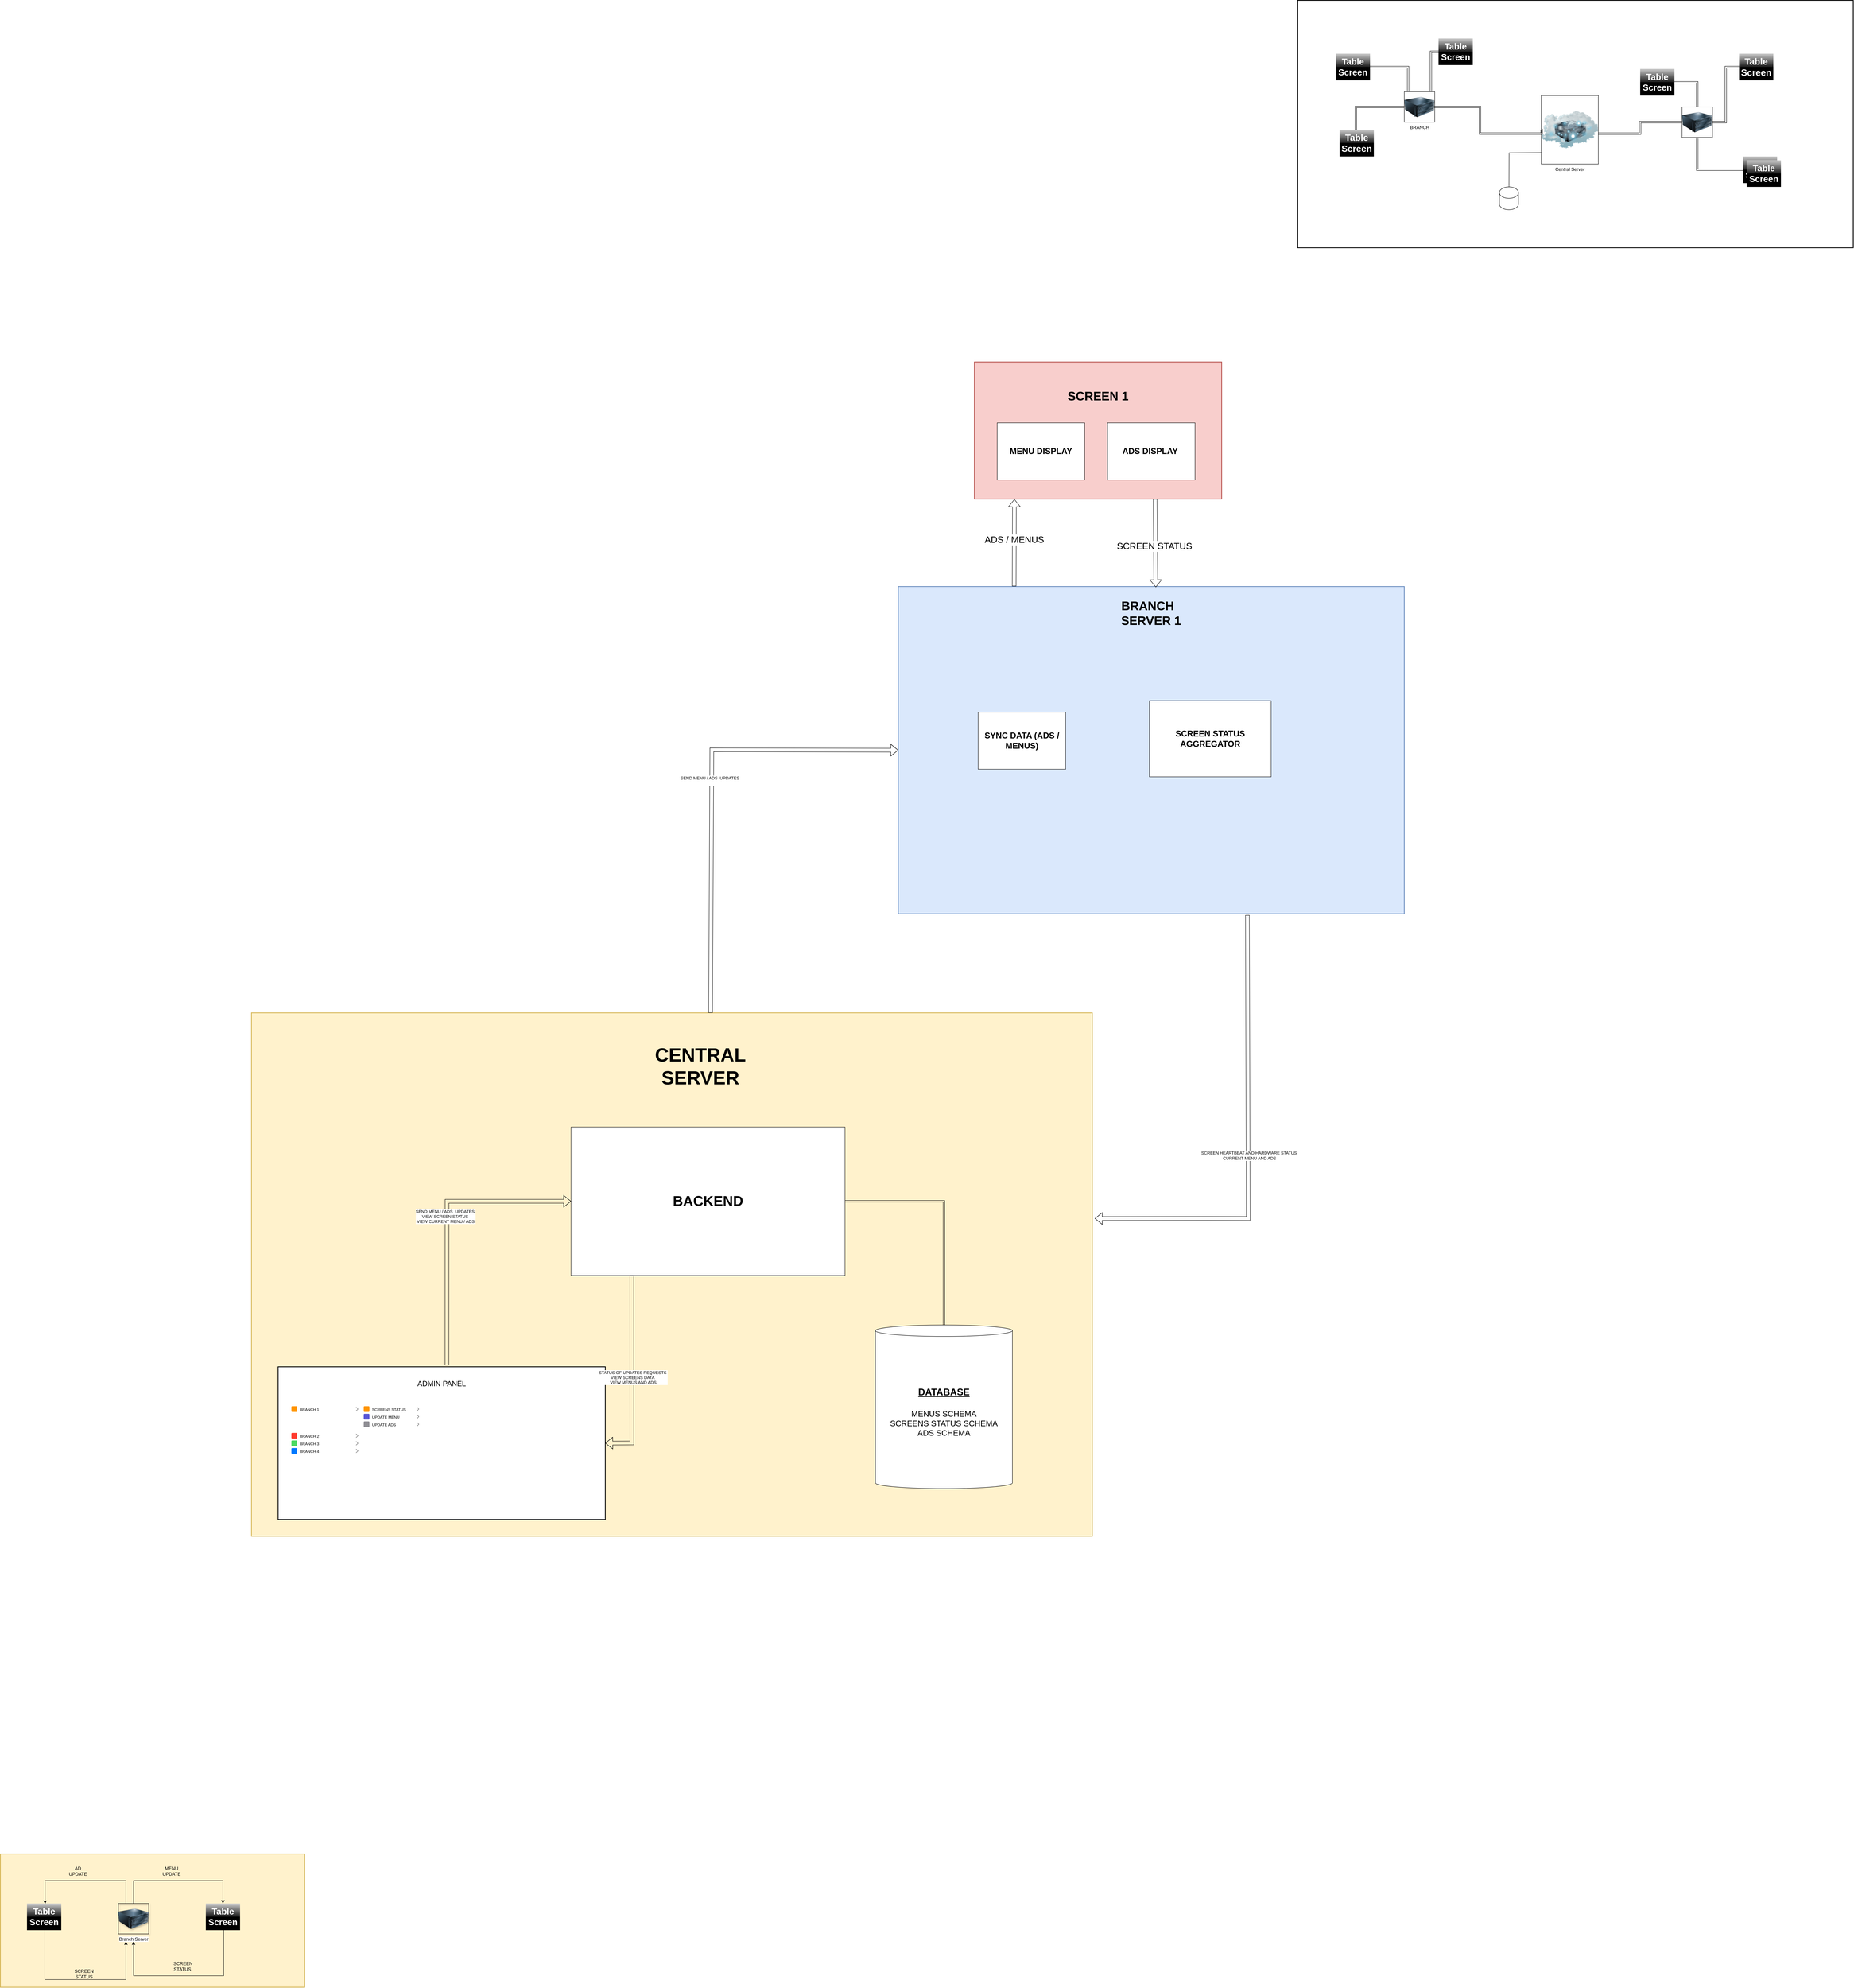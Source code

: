 <mxfile version="24.0.2" type="device">
  <diagram name="Page-1" id="e3a06f82-3646-2815-327d-82caf3d4e204">
    <mxGraphModel dx="17367" dy="10068" grid="1" gridSize="10" guides="1" tooltips="1" connect="1" arrows="1" fold="1" page="1" pageScale="1.5" pageWidth="1169" pageHeight="826" background="none" math="0" shadow="0">
      <root>
        <mxCell id="0" style=";html=1;" />
        <mxCell id="1" style=";html=1;" parent="0" />
        <mxCell id="niRnwTXEPSCgCutxQzIc-250" value="" style="rounded=0;whiteSpace=wrap;html=1;fillColor=#fff2cc;strokeColor=#d6b656;strokeWidth=2;" parent="1" vertex="1">
          <mxGeometry x="-2390" y="520" width="2210" height="1375" as="geometry" />
        </mxCell>
        <mxCell id="niRnwTXEPSCgCutxQzIc-71" value="" style="rounded=0;whiteSpace=wrap;html=1;strokeWidth=2;" parent="1" vertex="1">
          <mxGeometry x="360" y="-2140" width="1460" height="650" as="geometry" />
        </mxCell>
        <mxCell id="niRnwTXEPSCgCutxQzIc-80" style="edgeStyle=orthogonalEdgeStyle;rounded=0;orthogonalLoop=1;jettySize=auto;html=1;" parent="1" edge="1">
          <mxGeometry relative="1" as="geometry">
            <mxPoint x="1000" y="-1740" as="sourcePoint" />
            <mxPoint x="914.985" y="-1590" as="targetPoint" />
          </mxGeometry>
        </mxCell>
        <mxCell id="niRnwTXEPSCgCutxQzIc-2" value="Central Server" style="image;html=1;image=img/lib/clip_art/networking/Cloud_Server_128x128.png;rotation=0;imageBorder=default;" parent="1" vertex="1">
          <mxGeometry x="1000" y="-1890" width="150" height="180" as="geometry" />
        </mxCell>
        <mxCell id="niRnwTXEPSCgCutxQzIc-3" value="" style="image;html=1;image=img/lib/clip_art/computers/Server_128x128.png;imageBorder=default;align=center;" parent="1" vertex="1">
          <mxGeometry x="1370" y="-1860" width="80" height="80" as="geometry" />
        </mxCell>
        <mxCell id="niRnwTXEPSCgCutxQzIc-58" style="edgeStyle=orthogonalEdgeStyle;rounded=0;orthogonalLoop=1;jettySize=auto;html=1;entryX=1;entryY=0.5;entryDx=0;entryDy=0;shape=link;" parent="1" source="niRnwTXEPSCgCutxQzIc-9" target="niRnwTXEPSCgCutxQzIc-3" edge="1">
          <mxGeometry relative="1" as="geometry" />
        </mxCell>
        <mxCell id="niRnwTXEPSCgCutxQzIc-9" value="&lt;font style=&quot;font-size: 24px;&quot;&gt;&lt;b style=&quot;&quot;&gt;Table&lt;/b&gt;&lt;/font&gt;&lt;div style=&quot;font-size: 24px;&quot;&gt;&lt;font style=&quot;font-size: 24px;&quot;&gt;&lt;b style=&quot;&quot;&gt;Screen&lt;/b&gt;&lt;/font&gt;&lt;/div&gt;" style="strokeWidth=1;html=1;shadow=0;dashed=0;shape=mxgraph.ios.iScreenNameBar;fillColor2=#000000;fillColor3=#ffffff;buttonText=;fontColor=#ffffff;fontSize=10;whiteSpace=wrap;align=center;sketch=0;" parent="1" vertex="1">
          <mxGeometry x="1520" y="-2000" width="90" height="70" as="geometry" />
        </mxCell>
        <mxCell id="niRnwTXEPSCgCutxQzIc-23" style="edgeStyle=orthogonalEdgeStyle;rounded=0;orthogonalLoop=1;jettySize=auto;html=1;shape=link;" parent="1" source="niRnwTXEPSCgCutxQzIc-20" target="niRnwTXEPSCgCutxQzIc-3" edge="1">
          <mxGeometry relative="1" as="geometry" />
        </mxCell>
        <mxCell id="niRnwTXEPSCgCutxQzIc-20" value="&lt;font style=&quot;font-size: 23px;&quot;&gt;&lt;b style=&quot;&quot;&gt;Table&lt;/b&gt;&lt;/font&gt;&lt;div style=&quot;font-size: 23px;&quot;&gt;&lt;font style=&quot;font-size: 23px;&quot;&gt;&lt;b style=&quot;&quot;&gt;Screen&lt;/b&gt;&lt;/font&gt;&lt;/div&gt;" style="strokeWidth=1;html=1;shadow=0;dashed=0;shape=mxgraph.ios.iScreenNameBar;fillColor2=#000000;fillColor3=#ffffff;buttonText=;fontColor=#ffffff;fontSize=10;whiteSpace=wrap;align=center;sketch=0;" parent="1" vertex="1">
          <mxGeometry x="1260" y="-1960" width="90" height="70" as="geometry" />
        </mxCell>
        <mxCell id="niRnwTXEPSCgCutxQzIc-25" style="edgeStyle=orthogonalEdgeStyle;rounded=0;orthogonalLoop=1;jettySize=auto;html=1;entryX=0.5;entryY=1;entryDx=0;entryDy=0;shape=link;" parent="1" source="niRnwTXEPSCgCutxQzIc-24" target="niRnwTXEPSCgCutxQzIc-3" edge="1">
          <mxGeometry relative="1" as="geometry" />
        </mxCell>
        <mxCell id="niRnwTXEPSCgCutxQzIc-24" value="&lt;font style=&quot;font-size: 23px;&quot;&gt;&lt;b style=&quot;&quot;&gt;Table&lt;/b&gt;&lt;/font&gt;&lt;div style=&quot;font-size: 23px;&quot;&gt;&lt;font style=&quot;font-size: 23px;&quot;&gt;&lt;b style=&quot;&quot;&gt;Screen&lt;/b&gt;&lt;/font&gt;&lt;/div&gt;" style="strokeWidth=1;html=1;shadow=0;dashed=0;shape=mxgraph.ios.iScreenNameBar;fillColor2=#000000;fillColor3=#ffffff;buttonText=;fontColor=#ffffff;fontSize=10;whiteSpace=wrap;align=center;sketch=0;" parent="1" vertex="1">
          <mxGeometry x="1530" y="-1730" width="90" height="70" as="geometry" />
        </mxCell>
        <mxCell id="niRnwTXEPSCgCutxQzIc-41" style="edgeStyle=orthogonalEdgeStyle;rounded=0;orthogonalLoop=1;jettySize=auto;html=1;shape=link;" parent="1" edge="1">
          <mxGeometry relative="1" as="geometry">
            <mxPoint x="700" y="-1860" as="sourcePoint" />
            <mxPoint x="1000" y="-1800" as="targetPoint" />
            <Array as="points">
              <mxPoint x="839" y="-1860" />
              <mxPoint x="839" y="-1790" />
              <mxPoint x="1001" y="-1790" />
              <mxPoint x="1001" y="-1800" />
            </Array>
          </mxGeometry>
        </mxCell>
        <mxCell id="niRnwTXEPSCgCutxQzIc-33" value="BRANCH" style="image;html=1;image=img/lib/clip_art/computers/Server_128x128.png;imageBorder=default;" parent="1" vertex="1">
          <mxGeometry x="640" y="-1900" width="80" height="80" as="geometry" />
        </mxCell>
        <mxCell id="niRnwTXEPSCgCutxQzIc-35" value="&lt;font style=&quot;font-size: 24px;&quot;&gt;&lt;b style=&quot;&quot;&gt;Table&lt;/b&gt;&lt;/font&gt;&lt;div style=&quot;font-size: 24px;&quot;&gt;&lt;font style=&quot;font-size: 24px;&quot;&gt;&lt;b style=&quot;&quot;&gt;Screen&lt;/b&gt;&lt;/font&gt;&lt;/div&gt;" style="strokeWidth=1;html=1;shadow=0;dashed=0;shape=mxgraph.ios.iScreenNameBar;fillColor2=#000000;fillColor3=#ffffff;buttonText=;fontColor=#ffffff;fontSize=10;whiteSpace=wrap;align=center;sketch=0;" parent="1" vertex="1">
          <mxGeometry x="470" y="-1800" width="90" height="70" as="geometry" />
        </mxCell>
        <mxCell id="niRnwTXEPSCgCutxQzIc-36" style="edgeStyle=orthogonalEdgeStyle;rounded=0;orthogonalLoop=1;jettySize=auto;html=1;shape=link;" parent="1" source="niRnwTXEPSCgCutxQzIc-37" target="niRnwTXEPSCgCutxQzIc-33" edge="1">
          <mxGeometry relative="1" as="geometry">
            <Array as="points">
              <mxPoint x="650" y="-1965" />
            </Array>
          </mxGeometry>
        </mxCell>
        <mxCell id="niRnwTXEPSCgCutxQzIc-37" value="&lt;font style=&quot;font-size: 23px;&quot;&gt;&lt;b style=&quot;&quot;&gt;Table&lt;/b&gt;&lt;/font&gt;&lt;div style=&quot;font-size: 23px;&quot;&gt;&lt;font style=&quot;font-size: 23px;&quot;&gt;&lt;b style=&quot;&quot;&gt;Screen&lt;/b&gt;&lt;/font&gt;&lt;/div&gt;" style="strokeWidth=1;html=1;shadow=0;dashed=0;shape=mxgraph.ios.iScreenNameBar;fillColor2=#000000;fillColor3=#ffffff;buttonText=;fontColor=#ffffff;fontSize=10;whiteSpace=wrap;align=center;sketch=0;" parent="1" vertex="1">
          <mxGeometry x="460" y="-2000" width="90" height="70" as="geometry" />
        </mxCell>
        <mxCell id="niRnwTXEPSCgCutxQzIc-40" style="edgeStyle=orthogonalEdgeStyle;rounded=0;orthogonalLoop=1;jettySize=auto;html=1;exitX=0.475;exitY=0.003;exitDx=0;exitDy=0;entryX=0;entryY=0.5;entryDx=0;entryDy=0;exitPerimeter=0;shape=link;" parent="1" source="niRnwTXEPSCgCutxQzIc-35" target="niRnwTXEPSCgCutxQzIc-33" edge="1">
          <mxGeometry relative="1" as="geometry" />
        </mxCell>
        <mxCell id="niRnwTXEPSCgCutxQzIc-63" style="edgeStyle=orthogonalEdgeStyle;rounded=0;orthogonalLoop=1;jettySize=auto;html=1;shape=link;" parent="1" source="niRnwTXEPSCgCutxQzIc-62" edge="1">
          <mxGeometry relative="1" as="geometry">
            <mxPoint x="710" y="-1900" as="targetPoint" />
            <Array as="points">
              <mxPoint x="710" y="-2005" />
              <mxPoint x="710" y="-1900" />
            </Array>
          </mxGeometry>
        </mxCell>
        <mxCell id="niRnwTXEPSCgCutxQzIc-62" value="&lt;font style=&quot;font-size: 23px;&quot;&gt;&lt;b style=&quot;&quot;&gt;Table&lt;/b&gt;&lt;/font&gt;&lt;div style=&quot;font-size: 23px;&quot;&gt;&lt;font style=&quot;font-size: 23px;&quot;&gt;&lt;b style=&quot;&quot;&gt;Screen&lt;/b&gt;&lt;/font&gt;&lt;/div&gt;" style="strokeWidth=1;html=1;shadow=0;dashed=0;shape=mxgraph.ios.iScreenNameBar;fillColor2=#000000;fillColor3=#ffffff;buttonText=;fontColor=#ffffff;fontSize=10;whiteSpace=wrap;align=center;sketch=0;" parent="1" vertex="1">
          <mxGeometry x="730" y="-2040" width="90" height="70" as="geometry" />
        </mxCell>
        <mxCell id="niRnwTXEPSCgCutxQzIc-64" style="edgeStyle=orthogonalEdgeStyle;rounded=0;orthogonalLoop=1;jettySize=auto;html=1;entryX=1;entryY=0.556;entryDx=0;entryDy=0;entryPerimeter=0;shape=link;" parent="1" source="niRnwTXEPSCgCutxQzIc-3" target="niRnwTXEPSCgCutxQzIc-2" edge="1">
          <mxGeometry relative="1" as="geometry" />
        </mxCell>
        <mxCell id="niRnwTXEPSCgCutxQzIc-67" value="&lt;font style=&quot;font-size: 23px;&quot;&gt;&lt;b style=&quot;&quot;&gt;Table&lt;/b&gt;&lt;/font&gt;&lt;div style=&quot;font-size: 23px;&quot;&gt;&lt;font style=&quot;font-size: 23px;&quot;&gt;&lt;b style=&quot;&quot;&gt;Screen&lt;/b&gt;&lt;/font&gt;&lt;/div&gt;" style="strokeWidth=1;html=1;shadow=0;dashed=0;shape=mxgraph.ios.iScreenNameBar;fillColor2=#000000;fillColor3=#ffffff;buttonText=;fontColor=#ffffff;fontSize=10;whiteSpace=wrap;align=center;sketch=0;" parent="1" vertex="1">
          <mxGeometry x="1540" y="-1720" width="90" height="70" as="geometry" />
        </mxCell>
        <mxCell id="niRnwTXEPSCgCutxQzIc-78" value="" style="shape=cylinder3;whiteSpace=wrap;html=1;boundedLbl=1;backgroundOutline=1;size=15;" parent="1" vertex="1">
          <mxGeometry x="890" y="-1650" width="50" height="60" as="geometry" />
        </mxCell>
        <mxCell id="niRnwTXEPSCgCutxQzIc-136" value="" style="shape=rect;strokeColor=none;fillColor=#ffffff;gradientColor=none;shadow=0;" parent="1" vertex="1">
          <mxGeometry x="-1670" y="1531" width="190" height="80" as="geometry" />
        </mxCell>
        <mxCell id="niRnwTXEPSCgCutxQzIc-137" value="BRANCH 1" style="shape=rect;strokeColor=none;fontSize=10;fontColor=#000000;resizeWidth=1;align=left;spacingLeft=25;spacingTop=2;whiteSpace=wrap;html=1;" parent="niRnwTXEPSCgCutxQzIc-136" vertex="1">
          <mxGeometry width="190" height="20" relative="1" as="geometry" />
        </mxCell>
        <mxCell id="niRnwTXEPSCgCutxQzIc-138" value="" style="shape=rect;rounded=1;rSize=3;strokeColor=none;fillColor=#FF9501;" parent="niRnwTXEPSCgCutxQzIc-137" vertex="1">
          <mxGeometry y="0.5" width="15" height="15" relative="1" as="geometry">
            <mxPoint x="5" y="-7.5" as="offset" />
          </mxGeometry>
        </mxCell>
        <mxCell id="niRnwTXEPSCgCutxQzIc-139" value="" style="shape=mxgraph.ios7.misc.right;strokeColor=#666666;" parent="niRnwTXEPSCgCutxQzIc-137" vertex="1">
          <mxGeometry x="1" y="0.5" width="5" height="10" relative="1" as="geometry">
            <mxPoint x="-15" y="-5" as="offset" />
          </mxGeometry>
        </mxCell>
        <mxCell id="niRnwTXEPSCgCutxQzIc-156" value="BRANCH 2" style="shape=rect;strokeColor=none;fontSize=10;fontColor=#000000;resizeWidth=1;align=left;spacingLeft=25;spacingTop=2;whiteSpace=wrap;html=1;" parent="niRnwTXEPSCgCutxQzIc-136" vertex="1">
          <mxGeometry width="190" height="20" relative="1" as="geometry">
            <mxPoint y="70" as="offset" />
          </mxGeometry>
        </mxCell>
        <mxCell id="niRnwTXEPSCgCutxQzIc-157" value="" style="shape=rect;rounded=1;rSize=3;strokeColor=none;fillColor=#FF3B2F;" parent="niRnwTXEPSCgCutxQzIc-156" vertex="1">
          <mxGeometry y="0.5" width="15" height="15" relative="1" as="geometry">
            <mxPoint x="5" y="-7.5" as="offset" />
          </mxGeometry>
        </mxCell>
        <mxCell id="niRnwTXEPSCgCutxQzIc-158" value="" style="shape=mxgraph.ios7.misc.right;strokeColor=#666666;" parent="niRnwTXEPSCgCutxQzIc-156" vertex="1">
          <mxGeometry x="1" y="0.5" width="5" height="10" relative="1" as="geometry">
            <mxPoint x="-15" y="-5" as="offset" />
          </mxGeometry>
        </mxCell>
        <mxCell id="niRnwTXEPSCgCutxQzIc-159" value="BRANCH 3" style="shape=rect;strokeColor=none;fontSize=10;fontColor=#000000;resizeWidth=1;align=left;spacingLeft=25;spacingTop=2;whiteSpace=wrap;html=1;" parent="niRnwTXEPSCgCutxQzIc-136" vertex="1">
          <mxGeometry width="190" height="20" relative="1" as="geometry">
            <mxPoint y="90" as="offset" />
          </mxGeometry>
        </mxCell>
        <mxCell id="niRnwTXEPSCgCutxQzIc-160" value="" style="shape=rect;rounded=1;rSize=3;strokeColor=none;fillColor=#4CDA64;" parent="niRnwTXEPSCgCutxQzIc-159" vertex="1">
          <mxGeometry y="0.5" width="15" height="15" relative="1" as="geometry">
            <mxPoint x="5" y="-7.5" as="offset" />
          </mxGeometry>
        </mxCell>
        <mxCell id="niRnwTXEPSCgCutxQzIc-161" value="" style="shape=mxgraph.ios7.misc.right;strokeColor=#666666;" parent="niRnwTXEPSCgCutxQzIc-159" vertex="1">
          <mxGeometry x="1" y="0.5" width="5" height="10" relative="1" as="geometry">
            <mxPoint x="-15" y="-5" as="offset" />
          </mxGeometry>
        </mxCell>
        <mxCell id="niRnwTXEPSCgCutxQzIc-162" value="BRANCH 4" style="shape=rect;strokeColor=none;fontSize=10;fontColor=#000000;resizeWidth=1;align=left;spacingLeft=25;spacingTop=2;whiteSpace=wrap;html=1;" parent="niRnwTXEPSCgCutxQzIc-136" vertex="1">
          <mxGeometry width="190" height="20" relative="1" as="geometry">
            <mxPoint y="110" as="offset" />
          </mxGeometry>
        </mxCell>
        <mxCell id="niRnwTXEPSCgCutxQzIc-163" value="" style="shape=rect;rounded=1;rSize=3;strokeColor=none;fillColor=#007AFF;" parent="niRnwTXEPSCgCutxQzIc-162" vertex="1">
          <mxGeometry y="0.5" width="15" height="15" relative="1" as="geometry">
            <mxPoint x="5" y="-7.5" as="offset" />
          </mxGeometry>
        </mxCell>
        <mxCell id="niRnwTXEPSCgCutxQzIc-164" value="" style="shape=mxgraph.ios7.misc.right;strokeColor=#666666;" parent="niRnwTXEPSCgCutxQzIc-162" vertex="1">
          <mxGeometry x="1" y="0.5" width="5" height="10" relative="1" as="geometry">
            <mxPoint x="-15" y="-5" as="offset" />
          </mxGeometry>
        </mxCell>
        <mxCell id="niRnwTXEPSCgCutxQzIc-155" style="edgeStyle=orthogonalEdgeStyle;rounded=0;orthogonalLoop=1;jettySize=auto;html=1;exitX=0.5;exitY=1;exitDx=0;exitDy=0;" parent="1" source="niRnwTXEPSCgCutxQzIc-136" target="niRnwTXEPSCgCutxQzIc-136" edge="1">
          <mxGeometry relative="1" as="geometry" />
        </mxCell>
        <mxCell id="niRnwTXEPSCgCutxQzIc-184" value="" style="rounded=0;whiteSpace=wrap;html=1;strokeWidth=2;" parent="1" vertex="1">
          <mxGeometry x="-2320" y="1450" width="860" height="401" as="geometry" />
        </mxCell>
        <mxCell id="niRnwTXEPSCgCutxQzIc-185" value="&lt;font style=&quot;font-size: 19px;&quot;&gt;ADMIN PANEL&lt;/font&gt;" style="text;html=1;align=center;verticalAlign=middle;whiteSpace=wrap;rounded=0;" parent="1" vertex="1">
          <mxGeometry x="-1955" y="1480" width="130" height="30" as="geometry" />
        </mxCell>
        <mxCell id="niRnwTXEPSCgCutxQzIc-186" value="" style="shape=rect;strokeColor=none;fillColor=#ffffff;gradientColor=none;shadow=0;" parent="1" vertex="1">
          <mxGeometry x="-2290" y="1551" width="190" height="80" as="geometry" />
        </mxCell>
        <mxCell id="niRnwTXEPSCgCutxQzIc-187" value="BRANCH 1" style="shape=rect;strokeColor=none;fontSize=10;fontColor=#000000;resizeWidth=1;align=left;spacingLeft=25;spacingTop=2;whiteSpace=wrap;html=1;" parent="niRnwTXEPSCgCutxQzIc-186" vertex="1">
          <mxGeometry width="190" height="20" relative="1" as="geometry" />
        </mxCell>
        <mxCell id="niRnwTXEPSCgCutxQzIc-188" value="" style="shape=rect;rounded=1;rSize=3;strokeColor=none;fillColor=#FF9501;" parent="niRnwTXEPSCgCutxQzIc-187" vertex="1">
          <mxGeometry y="0.5" width="15" height="15" relative="1" as="geometry">
            <mxPoint x="5" y="-7.5" as="offset" />
          </mxGeometry>
        </mxCell>
        <mxCell id="niRnwTXEPSCgCutxQzIc-189" value="" style="shape=mxgraph.ios7.misc.right;strokeColor=#666666;" parent="niRnwTXEPSCgCutxQzIc-187" vertex="1">
          <mxGeometry x="1" y="0.5" width="5" height="10" relative="1" as="geometry">
            <mxPoint x="-15" y="-5" as="offset" />
          </mxGeometry>
        </mxCell>
        <mxCell id="niRnwTXEPSCgCutxQzIc-190" value="BRANCH 2" style="shape=rect;strokeColor=none;fontSize=10;fontColor=#000000;resizeWidth=1;align=left;spacingLeft=25;spacingTop=2;whiteSpace=wrap;html=1;" parent="niRnwTXEPSCgCutxQzIc-186" vertex="1">
          <mxGeometry width="190" height="20" relative="1" as="geometry">
            <mxPoint y="70" as="offset" />
          </mxGeometry>
        </mxCell>
        <mxCell id="niRnwTXEPSCgCutxQzIc-191" value="" style="shape=rect;rounded=1;rSize=3;strokeColor=none;fillColor=#FF3B2F;" parent="niRnwTXEPSCgCutxQzIc-190" vertex="1">
          <mxGeometry y="0.5" width="15" height="15" relative="1" as="geometry">
            <mxPoint x="5" y="-7.5" as="offset" />
          </mxGeometry>
        </mxCell>
        <mxCell id="niRnwTXEPSCgCutxQzIc-192" value="" style="shape=mxgraph.ios7.misc.right;strokeColor=#666666;" parent="niRnwTXEPSCgCutxQzIc-190" vertex="1">
          <mxGeometry x="1" y="0.5" width="5" height="10" relative="1" as="geometry">
            <mxPoint x="-15" y="-5" as="offset" />
          </mxGeometry>
        </mxCell>
        <mxCell id="niRnwTXEPSCgCutxQzIc-193" value="BRANCH 3" style="shape=rect;strokeColor=none;fontSize=10;fontColor=#000000;resizeWidth=1;align=left;spacingLeft=25;spacingTop=2;whiteSpace=wrap;html=1;" parent="niRnwTXEPSCgCutxQzIc-186" vertex="1">
          <mxGeometry width="190" height="20" relative="1" as="geometry">
            <mxPoint y="90" as="offset" />
          </mxGeometry>
        </mxCell>
        <mxCell id="niRnwTXEPSCgCutxQzIc-194" value="" style="shape=rect;rounded=1;rSize=3;strokeColor=none;fillColor=#4CDA64;" parent="niRnwTXEPSCgCutxQzIc-193" vertex="1">
          <mxGeometry y="0.5" width="15" height="15" relative="1" as="geometry">
            <mxPoint x="5" y="-7.5" as="offset" />
          </mxGeometry>
        </mxCell>
        <mxCell id="niRnwTXEPSCgCutxQzIc-195" value="" style="shape=mxgraph.ios7.misc.right;strokeColor=#666666;" parent="niRnwTXEPSCgCutxQzIc-193" vertex="1">
          <mxGeometry x="1" y="0.5" width="5" height="10" relative="1" as="geometry">
            <mxPoint x="-15" y="-5" as="offset" />
          </mxGeometry>
        </mxCell>
        <mxCell id="niRnwTXEPSCgCutxQzIc-196" value="BRANCH 4" style="shape=rect;strokeColor=none;fontSize=10;fontColor=#000000;resizeWidth=1;align=left;spacingLeft=25;spacingTop=2;whiteSpace=wrap;html=1;" parent="niRnwTXEPSCgCutxQzIc-186" vertex="1">
          <mxGeometry width="190" height="20" relative="1" as="geometry">
            <mxPoint y="110" as="offset" />
          </mxGeometry>
        </mxCell>
        <mxCell id="niRnwTXEPSCgCutxQzIc-197" value="" style="shape=rect;rounded=1;rSize=3;strokeColor=none;fillColor=#007AFF;" parent="niRnwTXEPSCgCutxQzIc-196" vertex="1">
          <mxGeometry y="0.5" width="15" height="15" relative="1" as="geometry">
            <mxPoint x="5" y="-7.5" as="offset" />
          </mxGeometry>
        </mxCell>
        <mxCell id="niRnwTXEPSCgCutxQzIc-198" value="" style="shape=mxgraph.ios7.misc.right;strokeColor=#666666;" parent="niRnwTXEPSCgCutxQzIc-196" vertex="1">
          <mxGeometry x="1" y="0.5" width="5" height="10" relative="1" as="geometry">
            <mxPoint x="-15" y="-5" as="offset" />
          </mxGeometry>
        </mxCell>
        <mxCell id="niRnwTXEPSCgCutxQzIc-199" style="edgeStyle=orthogonalEdgeStyle;rounded=0;orthogonalLoop=1;jettySize=auto;html=1;exitX=0.5;exitY=1;exitDx=0;exitDy=0;" parent="1" source="niRnwTXEPSCgCutxQzIc-186" target="niRnwTXEPSCgCutxQzIc-186" edge="1">
          <mxGeometry relative="1" as="geometry" />
        </mxCell>
        <mxCell id="niRnwTXEPSCgCutxQzIc-200" value="" style="shape=rect;strokeColor=none;fillColor=#ffffff;gradientColor=none;shadow=0;" parent="1" vertex="1">
          <mxGeometry x="-2100" y="1551" width="160" height="70" as="geometry" />
        </mxCell>
        <mxCell id="niRnwTXEPSCgCutxQzIc-201" value="SCREENS STATUS" style="shape=rect;strokeColor=none;fontSize=10;fontColor=#000000;resizeWidth=1;align=left;spacingLeft=25;spacingTop=2;whiteSpace=wrap;html=1;" parent="niRnwTXEPSCgCutxQzIc-200" vertex="1">
          <mxGeometry width="160" height="20" relative="1" as="geometry" />
        </mxCell>
        <mxCell id="niRnwTXEPSCgCutxQzIc-202" value="" style="shape=rect;rounded=1;rSize=3;strokeColor=none;fillColor=#FF9501;" parent="niRnwTXEPSCgCutxQzIc-201" vertex="1">
          <mxGeometry y="0.5" width="15" height="15" relative="1" as="geometry">
            <mxPoint x="5" y="-7.5" as="offset" />
          </mxGeometry>
        </mxCell>
        <mxCell id="niRnwTXEPSCgCutxQzIc-203" value="" style="shape=mxgraph.ios7.misc.right;strokeColor=#666666;" parent="niRnwTXEPSCgCutxQzIc-201" vertex="1">
          <mxGeometry x="1" y="0.5" width="5" height="10" relative="1" as="geometry">
            <mxPoint x="-15" y="-5" as="offset" />
          </mxGeometry>
        </mxCell>
        <mxCell id="niRnwTXEPSCgCutxQzIc-204" value="UPDATE MENU" style="shape=rect;strokeColor=none;fontSize=10;fontColor=#000000;resizeWidth=1;align=left;spacingLeft=25;spacingTop=2;whiteSpace=wrap;html=1;" parent="niRnwTXEPSCgCutxQzIc-200" vertex="1">
          <mxGeometry width="160" height="20" relative="1" as="geometry">
            <mxPoint y="20" as="offset" />
          </mxGeometry>
        </mxCell>
        <mxCell id="niRnwTXEPSCgCutxQzIc-205" value="" style="shape=rect;rounded=1;rSize=3;strokeColor=none;fillColor=#5855D6;" parent="niRnwTXEPSCgCutxQzIc-204" vertex="1">
          <mxGeometry y="0.5" width="15" height="15" relative="1" as="geometry">
            <mxPoint x="5" y="-7.5" as="offset" />
          </mxGeometry>
        </mxCell>
        <mxCell id="niRnwTXEPSCgCutxQzIc-206" value="" style="shape=mxgraph.ios7.misc.right;strokeColor=#666666;" parent="niRnwTXEPSCgCutxQzIc-204" vertex="1">
          <mxGeometry x="1" y="0.5" width="5" height="10" relative="1" as="geometry">
            <mxPoint x="-15" y="-5" as="offset" />
          </mxGeometry>
        </mxCell>
        <mxCell id="niRnwTXEPSCgCutxQzIc-207" value="UPDATE ADS" style="shape=rect;strokeColor=none;fontSize=10;fontColor=#000000;resizeWidth=1;align=left;spacingLeft=25;spacingTop=2;whiteSpace=wrap;html=1;" parent="niRnwTXEPSCgCutxQzIc-200" vertex="1">
          <mxGeometry width="160" height="20" relative="1" as="geometry">
            <mxPoint y="40" as="offset" />
          </mxGeometry>
        </mxCell>
        <mxCell id="niRnwTXEPSCgCutxQzIc-208" value="" style="shape=rect;rounded=1;rSize=3;strokeColor=none;fillColor=#8F8E94;" parent="niRnwTXEPSCgCutxQzIc-207" vertex="1">
          <mxGeometry y="0.5" width="15" height="15" relative="1" as="geometry">
            <mxPoint x="5" y="-7.5" as="offset" />
          </mxGeometry>
        </mxCell>
        <mxCell id="niRnwTXEPSCgCutxQzIc-209" value="" style="shape=mxgraph.ios7.misc.right;strokeColor=#666666;" parent="niRnwTXEPSCgCutxQzIc-207" vertex="1">
          <mxGeometry x="1" y="0.5" width="5" height="10" relative="1" as="geometry">
            <mxPoint x="-15" y="-5" as="offset" />
          </mxGeometry>
        </mxCell>
        <mxCell id="9W12TI6e14hfP81aTXPU-1" value="" style="rounded=0;whiteSpace=wrap;html=1;fillColor=#fff2cc;strokeColor=#d6b656;strokeWidth=2;" vertex="1" parent="1">
          <mxGeometry x="-3050" y="2730" width="800" height="350" as="geometry" />
        </mxCell>
        <mxCell id="9W12TI6e14hfP81aTXPU-2" style="edgeStyle=orthogonalEdgeStyle;rounded=0;orthogonalLoop=1;jettySize=auto;html=1;exitX=0.5;exitY=0;exitDx=0;exitDy=0;" edge="1" parent="1" source="9W12TI6e14hfP81aTXPU-3" target="9W12TI6e14hfP81aTXPU-5">
          <mxGeometry relative="1" as="geometry">
            <mxPoint x="-2880" y="2820.004" as="sourcePoint" />
            <mxPoint x="-2550" y="2824.97" as="targetPoint" />
            <Array as="points">
              <mxPoint x="-2700" y="2800" />
              <mxPoint x="-2465" y="2800" />
            </Array>
          </mxGeometry>
        </mxCell>
        <mxCell id="9W12TI6e14hfP81aTXPU-3" value="Branch Server" style="image;html=1;image=img/lib/clip_art/computers/Server_128x128.png;imageBorder=default;align=center;shadow=1;" vertex="1" parent="1">
          <mxGeometry x="-2740" y="2860" width="80" height="80" as="geometry" />
        </mxCell>
        <mxCell id="9W12TI6e14hfP81aTXPU-4" style="edgeStyle=orthogonalEdgeStyle;rounded=0;orthogonalLoop=1;jettySize=auto;html=1;" edge="1" parent="1" source="9W12TI6e14hfP81aTXPU-5">
          <mxGeometry relative="1" as="geometry">
            <mxPoint x="-2462.57" y="2960.42" as="sourcePoint" />
            <mxPoint x="-2700" y="2960" as="targetPoint" />
            <Array as="points">
              <mxPoint x="-2463" y="3050" />
              <mxPoint x="-2700" y="3050" />
            </Array>
          </mxGeometry>
        </mxCell>
        <mxCell id="9W12TI6e14hfP81aTXPU-5" value="&lt;font style=&quot;font-size: 23px;&quot;&gt;&lt;b style=&quot;&quot;&gt;Table&lt;/b&gt;&lt;/font&gt;&lt;div style=&quot;font-size: 23px;&quot;&gt;&lt;font style=&quot;font-size: 23px;&quot;&gt;&lt;b style=&quot;&quot;&gt;Screen&lt;/b&gt;&lt;/font&gt;&lt;/div&gt;" style="strokeWidth=1;html=1;shadow=0;dashed=0;shape=mxgraph.ios.iScreenNameBar;fillColor2=#000000;fillColor3=#ffffff;buttonText=;fontColor=#ffffff;fontSize=10;whiteSpace=wrap;align=center;sketch=0;" vertex="1" parent="1">
          <mxGeometry x="-2510" y="2860" width="90" height="70" as="geometry" />
        </mxCell>
        <mxCell id="9W12TI6e14hfP81aTXPU-6" style="edgeStyle=orthogonalEdgeStyle;rounded=0;orthogonalLoop=1;jettySize=auto;html=1;entryX=0.25;entryY=1;entryDx=0;entryDy=0;" edge="1" parent="1" source="9W12TI6e14hfP81aTXPU-7">
          <mxGeometry relative="1" as="geometry">
            <mxPoint x="-2933.47" y="2950" as="sourcePoint" />
            <mxPoint x="-2720" y="2960" as="targetPoint" />
            <Array as="points">
              <mxPoint x="-2933" y="3060" />
              <mxPoint x="-2720" y="3060" />
            </Array>
          </mxGeometry>
        </mxCell>
        <mxCell id="9W12TI6e14hfP81aTXPU-7" value="&lt;font style=&quot;font-size: 23px;&quot;&gt;&lt;b style=&quot;&quot;&gt;Table&lt;/b&gt;&lt;/font&gt;&lt;div style=&quot;font-size: 23px;&quot;&gt;&lt;font style=&quot;font-size: 23px;&quot;&gt;&lt;b style=&quot;&quot;&gt;Screen&lt;/b&gt;&lt;/font&gt;&lt;/div&gt;" style="strokeWidth=1;html=1;shadow=0;dashed=0;shape=mxgraph.ios.iScreenNameBar;fillColor2=#000000;fillColor3=#ffffff;buttonText=;fontColor=#ffffff;fontSize=10;whiteSpace=wrap;align=center;sketch=0;" vertex="1" parent="1">
          <mxGeometry x="-2980" y="2860" width="90" height="70" as="geometry" />
        </mxCell>
        <mxCell id="9W12TI6e14hfP81aTXPU-8" style="edgeStyle=orthogonalEdgeStyle;rounded=0;orthogonalLoop=1;jettySize=auto;html=1;entryX=0.528;entryY=0.014;entryDx=0;entryDy=0;entryPerimeter=0;exitX=0.5;exitY=0;exitDx=0;exitDy=0;" edge="1" parent="1" source="9W12TI6e14hfP81aTXPU-3" target="9W12TI6e14hfP81aTXPU-7">
          <mxGeometry relative="1" as="geometry">
            <Array as="points">
              <mxPoint x="-2720" y="2860" />
              <mxPoint x="-2720" y="2800" />
              <mxPoint x="-2932" y="2800" />
            </Array>
          </mxGeometry>
        </mxCell>
        <mxCell id="9W12TI6e14hfP81aTXPU-9" value="MENU UPDATE" style="text;html=1;align=center;verticalAlign=middle;whiteSpace=wrap;rounded=0;" vertex="1" parent="1">
          <mxGeometry x="-2630" y="2760" width="60" height="30" as="geometry" />
        </mxCell>
        <mxCell id="9W12TI6e14hfP81aTXPU-10" value="AD UPDATE" style="text;html=1;align=center;verticalAlign=middle;whiteSpace=wrap;rounded=0;" vertex="1" parent="1">
          <mxGeometry x="-2876.5" y="2760" width="60" height="30" as="geometry" />
        </mxCell>
        <mxCell id="9W12TI6e14hfP81aTXPU-11" value="SCREEN STATUS" style="text;html=1;align=center;verticalAlign=middle;whiteSpace=wrap;rounded=0;" vertex="1" parent="1">
          <mxGeometry x="-2860" y="3030" width="60" height="30" as="geometry" />
        </mxCell>
        <mxCell id="9W12TI6e14hfP81aTXPU-12" value="SCREEN STATUS&amp;nbsp;" style="text;html=1;align=center;verticalAlign=middle;whiteSpace=wrap;rounded=0;" vertex="1" parent="1">
          <mxGeometry x="-2600" y="3010" width="60" height="30" as="geometry" />
        </mxCell>
        <mxCell id="9W12TI6e14hfP81aTXPU-13" value="&lt;font style=&quot;font-size: 25px;&quot;&gt;&lt;b&gt;&lt;u&gt;DATABASE&lt;/u&gt;&lt;/b&gt;&lt;/font&gt;&lt;div&gt;&lt;font style=&quot;font-size: 25px;&quot;&gt;&lt;b&gt;&lt;br&gt;&lt;/b&gt;&lt;/font&gt;&lt;/div&gt;&lt;div&gt;&lt;font style=&quot;font-size: 21px;&quot;&gt;MENUS SCHEMA&lt;/font&gt;&lt;/div&gt;&lt;div&gt;&lt;font style=&quot;font-size: 21px;&quot;&gt;SCREENS STATUS SCHEMA&lt;/font&gt;&lt;/div&gt;&lt;div&gt;&lt;font style=&quot;font-size: 21px;&quot;&gt;ADS SCHEMA&lt;/font&gt;&lt;/div&gt;" style="shape=cylinder3;whiteSpace=wrap;html=1;boundedLbl=1;backgroundOutline=1;size=15;" vertex="1" parent="1">
          <mxGeometry x="-750" y="1340" width="360" height="430" as="geometry" />
        </mxCell>
        <mxCell id="9W12TI6e14hfP81aTXPU-14" value="&lt;span style=&quot;font-size: 37px;&quot;&gt;&lt;b&gt;BACKEND&lt;/b&gt;&lt;/span&gt;" style="rounded=0;whiteSpace=wrap;html=1;" vertex="1" parent="1">
          <mxGeometry x="-1550" y="820" width="720" height="390" as="geometry" />
        </mxCell>
        <mxCell id="9W12TI6e14hfP81aTXPU-16" style="edgeStyle=orthogonalEdgeStyle;rounded=0;orthogonalLoop=1;jettySize=auto;html=1;entryX=0.5;entryY=0;entryDx=0;entryDy=0;entryPerimeter=0;shape=link;" edge="1" parent="1" source="9W12TI6e14hfP81aTXPU-14" target="9W12TI6e14hfP81aTXPU-13">
          <mxGeometry relative="1" as="geometry" />
        </mxCell>
        <mxCell id="9W12TI6e14hfP81aTXPU-19" value="&lt;font size=&quot;1&quot; style=&quot;&quot;&gt;&lt;b style=&quot;font-size: 50px;&quot;&gt;CENTRAL SERVER&lt;/b&gt;&lt;/font&gt;" style="text;html=1;align=center;verticalAlign=middle;whiteSpace=wrap;rounded=0;" vertex="1" parent="1">
          <mxGeometry x="-1390" y="550" width="360" height="220" as="geometry" />
        </mxCell>
        <mxCell id="9W12TI6e14hfP81aTXPU-20" value="" style="rounded=0;whiteSpace=wrap;html=1;fillColor=#dae8fc;strokeColor=#6c8ebf;strokeWidth=2;" vertex="1" parent="1">
          <mxGeometry x="-690" y="-600" width="1330" height="860" as="geometry" />
        </mxCell>
        <mxCell id="9W12TI6e14hfP81aTXPU-21" value="&lt;font style=&quot;font-size: 22px;&quot;&gt;&lt;b&gt;SYNC DATA (ADS / MENUS)&lt;/b&gt;&lt;/font&gt;" style="rounded=0;whiteSpace=wrap;html=1;" vertex="1" parent="1">
          <mxGeometry x="-480" y="-270" width="230" height="150" as="geometry" />
        </mxCell>
        <mxCell id="9W12TI6e14hfP81aTXPU-24" value="&lt;font style=&quot;font-size: 22px;&quot;&gt;&lt;b&gt;SCREEN STATUS AGGREGATOR&lt;/b&gt;&lt;/font&gt;" style="rounded=0;whiteSpace=wrap;html=1;" vertex="1" parent="1">
          <mxGeometry x="-30" y="-300" width="320" height="200" as="geometry" />
        </mxCell>
        <mxCell id="9W12TI6e14hfP81aTXPU-25" value="&lt;div style=&quot;&quot;&gt;&lt;b style=&quot;font-size: 32px; background-color: initial;&quot;&gt;BRANCH&amp;nbsp; &amp;nbsp;SERVER 1&lt;/b&gt;&lt;/div&gt;" style="text;html=1;align=center;verticalAlign=middle;whiteSpace=wrap;rounded=0;" vertex="1" parent="1">
          <mxGeometry x="-150" y="-580" width="240" height="100" as="geometry" />
        </mxCell>
        <mxCell id="9W12TI6e14hfP81aTXPU-26" value="" style="rounded=0;whiteSpace=wrap;html=1;fillColor=#f8cecc;strokeColor=#b85450;strokeWidth=2;" vertex="1" parent="1">
          <mxGeometry x="-490" y="-1190" width="650" height="360" as="geometry" />
        </mxCell>
        <mxCell id="9W12TI6e14hfP81aTXPU-27" value="&lt;div style=&quot;&quot;&gt;&lt;b style=&quot;font-size: 32px; background-color: initial;&quot;&gt;SCREEN 1&lt;/b&gt;&lt;/div&gt;" style="text;html=1;align=center;verticalAlign=middle;whiteSpace=wrap;rounded=0;" vertex="1" parent="1">
          <mxGeometry x="-285" y="-1150" width="240" height="100" as="geometry" />
        </mxCell>
        <mxCell id="9W12TI6e14hfP81aTXPU-28" value="&lt;font style=&quot;font-size: 22px;&quot;&gt;&lt;b&gt;MENU DISPLAY&lt;/b&gt;&lt;/font&gt;" style="rounded=0;whiteSpace=wrap;html=1;" vertex="1" parent="1">
          <mxGeometry x="-430" y="-1030" width="230" height="150" as="geometry" />
        </mxCell>
        <mxCell id="9W12TI6e14hfP81aTXPU-29" value="&lt;font style=&quot;font-size: 22px;&quot;&gt;&lt;b&gt;ADS DISPLAY&amp;nbsp;&lt;/b&gt;&lt;/font&gt;" style="rounded=0;whiteSpace=wrap;html=1;" vertex="1" parent="1">
          <mxGeometry x="-140" y="-1030" width="230" height="150" as="geometry" />
        </mxCell>
        <mxCell id="9W12TI6e14hfP81aTXPU-30" value="" style="shape=flexArrow;endArrow=classic;html=1;rounded=0;entryX=0;entryY=0.5;entryDx=0;entryDy=0;exitX=0.516;exitY=-0.01;exitDx=0;exitDy=0;exitPerimeter=0;" edge="1" parent="1" source="niRnwTXEPSCgCutxQzIc-184" target="9W12TI6e14hfP81aTXPU-14">
          <mxGeometry width="50" height="50" relative="1" as="geometry">
            <mxPoint x="-2100" y="1360" as="sourcePoint" />
            <mxPoint x="-2050" y="1310" as="targetPoint" />
            <Array as="points">
              <mxPoint x="-1876" y="1015" />
            </Array>
          </mxGeometry>
        </mxCell>
        <mxCell id="9W12TI6e14hfP81aTXPU-31" value="SEND MENU / ADS&amp;nbsp; UPDATES&amp;nbsp;&lt;div&gt;VIEW SCREEN STATUS&amp;nbsp;&lt;/div&gt;&lt;div&gt;VIEW CURRENT MENU / ADS&lt;/div&gt;" style="edgeLabel;html=1;align=center;verticalAlign=middle;resizable=0;points=[];" vertex="1" connectable="0" parent="9W12TI6e14hfP81aTXPU-30">
          <mxGeometry x="0.034" y="4" relative="1" as="geometry">
            <mxPoint as="offset" />
          </mxGeometry>
        </mxCell>
        <mxCell id="9W12TI6e14hfP81aTXPU-32" value="" style="shape=flexArrow;endArrow=classic;html=1;rounded=0;exitX=0.222;exitY=1;exitDx=0;exitDy=0;exitPerimeter=0;entryX=1;entryY=0.5;entryDx=0;entryDy=0;" edge="1" parent="1" source="9W12TI6e14hfP81aTXPU-14" target="niRnwTXEPSCgCutxQzIc-184">
          <mxGeometry width="50" height="50" relative="1" as="geometry">
            <mxPoint x="-1820" y="1180" as="sourcePoint" />
            <mxPoint x="-1770" y="1130" as="targetPoint" />
            <Array as="points">
              <mxPoint x="-1390" y="1650" />
            </Array>
          </mxGeometry>
        </mxCell>
        <mxCell id="9W12TI6e14hfP81aTXPU-33" value="&lt;div&gt;STATUS OF UPDATES REQUESTS&amp;nbsp;&lt;/div&gt;&lt;div&gt;VIEW SCREENS DATA&amp;nbsp;&lt;/div&gt;&lt;div&gt;VIEW MENUS AND ADS&lt;/div&gt;" style="edgeLabel;html=1;align=center;verticalAlign=middle;resizable=0;points=[];" vertex="1" connectable="0" parent="9W12TI6e14hfP81aTXPU-32">
          <mxGeometry x="0.053" y="3" relative="1" as="geometry">
            <mxPoint y="-1" as="offset" />
          </mxGeometry>
        </mxCell>
        <mxCell id="9W12TI6e14hfP81aTXPU-34" value="" style="shape=flexArrow;endArrow=classic;html=1;rounded=0;entryX=0;entryY=0.5;entryDx=0;entryDy=0;exitX=0.546;exitY=0;exitDx=0;exitDy=0;exitPerimeter=0;" edge="1" parent="1" source="niRnwTXEPSCgCutxQzIc-250" target="9W12TI6e14hfP81aTXPU-20">
          <mxGeometry width="50" height="50" relative="1" as="geometry">
            <mxPoint x="-750" y="-40" as="sourcePoint" />
            <mxPoint x="-854" y="-171" as="targetPoint" />
            <Array as="points">
              <mxPoint x="-1180" y="-171" />
            </Array>
          </mxGeometry>
        </mxCell>
        <mxCell id="9W12TI6e14hfP81aTXPU-35" value="SEND MENU / ADS&amp;nbsp; UPDATES&amp;nbsp;&lt;div&gt;&lt;br&gt;&lt;/div&gt;" style="edgeLabel;html=1;align=center;verticalAlign=middle;resizable=0;points=[];" vertex="1" connectable="0" parent="9W12TI6e14hfP81aTXPU-34">
          <mxGeometry x="0.034" y="4" relative="1" as="geometry">
            <mxPoint as="offset" />
          </mxGeometry>
        </mxCell>
        <mxCell id="9W12TI6e14hfP81aTXPU-36" value="" style="shape=flexArrow;endArrow=classic;html=1;rounded=0;exitX=0.69;exitY=1.004;exitDx=0;exitDy=0;exitPerimeter=0;entryX=1.003;entryY=0.393;entryDx=0;entryDy=0;entryPerimeter=0;" edge="1" parent="1" source="9W12TI6e14hfP81aTXPU-20" target="niRnwTXEPSCgCutxQzIc-250">
          <mxGeometry width="50" height="50" relative="1" as="geometry">
            <mxPoint x="350" y="450" as="sourcePoint" />
            <mxPoint x="280" y="891" as="targetPoint" />
            <Array as="points">
              <mxPoint x="230" y="1060" />
            </Array>
          </mxGeometry>
        </mxCell>
        <mxCell id="9W12TI6e14hfP81aTXPU-37" value="&lt;div&gt;SCREEN HEARTBEAT AND HARDWARE STATUS&amp;nbsp;&lt;/div&gt;&lt;div&gt;CURRENT MENU AND ADS&lt;/div&gt;" style="edgeLabel;html=1;align=center;verticalAlign=middle;resizable=0;points=[];" vertex="1" connectable="0" parent="9W12TI6e14hfP81aTXPU-36">
          <mxGeometry x="0.053" y="3" relative="1" as="geometry">
            <mxPoint y="-1" as="offset" />
          </mxGeometry>
        </mxCell>
        <mxCell id="9W12TI6e14hfP81aTXPU-38" value="" style="shape=flexArrow;endArrow=classic;html=1;rounded=0;entryX=0.162;entryY=1.002;entryDx=0;entryDy=0;entryPerimeter=0;exitX=0.229;exitY=-0.001;exitDx=0;exitDy=0;exitPerimeter=0;" edge="1" parent="1" source="9W12TI6e14hfP81aTXPU-20" target="9W12TI6e14hfP81aTXPU-26">
          <mxGeometry width="50" height="50" relative="1" as="geometry">
            <mxPoint x="-410" y="-750" as="sourcePoint" />
            <mxPoint x="-360" y="-800" as="targetPoint" />
          </mxGeometry>
        </mxCell>
        <mxCell id="9W12TI6e14hfP81aTXPU-39" value="&lt;font style=&quot;font-size: 24px;&quot;&gt;ADS / MENUS&amp;nbsp;&lt;/font&gt;" style="edgeLabel;html=1;align=center;verticalAlign=middle;resizable=0;points=[];" vertex="1" connectable="0" parent="9W12TI6e14hfP81aTXPU-38">
          <mxGeometry x="0.067" y="-3" relative="1" as="geometry">
            <mxPoint as="offset" />
          </mxGeometry>
        </mxCell>
        <mxCell id="9W12TI6e14hfP81aTXPU-40" value="" style="shape=flexArrow;endArrow=classic;html=1;rounded=0;exitX=0.731;exitY=1;exitDx=0;exitDy=0;exitPerimeter=0;entryX=0.509;entryY=0.002;entryDx=0;entryDy=0;entryPerimeter=0;" edge="1" parent="1" source="9W12TI6e14hfP81aTXPU-26" target="9W12TI6e14hfP81aTXPU-20">
          <mxGeometry width="50" height="50" relative="1" as="geometry">
            <mxPoint x="-30.33" y="-602" as="sourcePoint" />
            <mxPoint x="-180" y="-660" as="targetPoint" />
          </mxGeometry>
        </mxCell>
        <mxCell id="9W12TI6e14hfP81aTXPU-41" value="&lt;font style=&quot;font-size: 24px;&quot;&gt;SCREEN STATUS&lt;/font&gt;" style="edgeLabel;html=1;align=center;verticalAlign=middle;resizable=0;points=[];" vertex="1" connectable="0" parent="9W12TI6e14hfP81aTXPU-40">
          <mxGeometry x="0.067" y="-3" relative="1" as="geometry">
            <mxPoint as="offset" />
          </mxGeometry>
        </mxCell>
      </root>
    </mxGraphModel>
  </diagram>
</mxfile>
